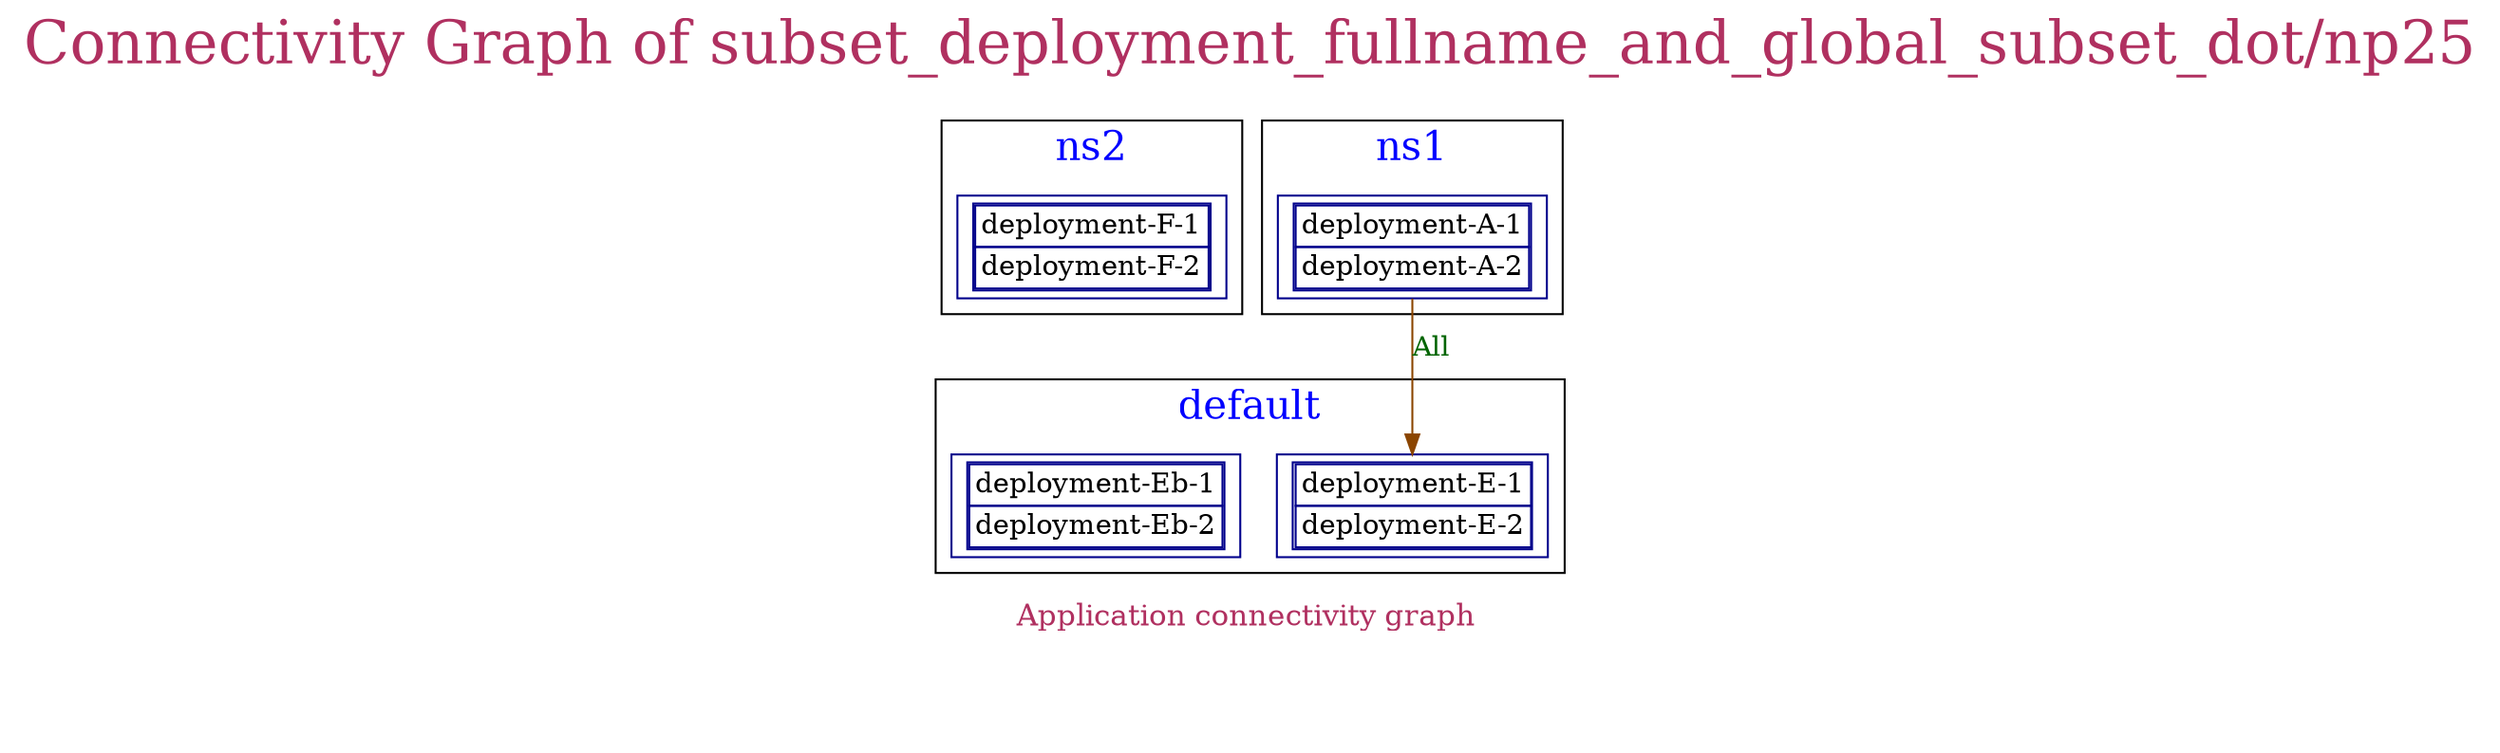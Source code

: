 // The Connectivity Graph of subset_deployment_fullname_and_global_subset_dot/np25
digraph {
	label="Connectivity Graph of subset_deployment_fullname_and_global_subset_dot/np25"	labelloc = "t"
	fontsize=30
	fontcolor=maroon
	subgraph cluster_map_explanation {
subgraph cluster_default_namespace{
	label="default"
	fontsize=20
	fontcolor=blue
	tooltip="Namespace"
	"default/deployment-E-1" [label=<<table border="1" cellspacing="0"><tr><td>deployment-E-1</td></tr><tr><td>deployment-E-2</td></tr></table>> shape=box color=blue4 tooltip="A set of workloads having exactly the same connectivity"]
	"default/deployment-Eb-1" [label=<<table border="1" cellspacing="0"><tr><td>deployment-Eb-1</td></tr><tr><td>deployment-Eb-2</td></tr></table>> shape=box color=blue4 tooltip="A set of workloads having exactly the same connectivity"]
}
subgraph cluster_ns1_namespace{
	label="ns1"
	fontsize=20
	fontcolor=blue
	tooltip="Namespace"
	"ns1/deployment-A-1" [label=<<table border="1" cellspacing="0"><tr><td>deployment-A-1</td></tr><tr><td>deployment-A-2</td></tr></table>> shape=box color=blue4 tooltip="A set of workloads having exactly the same connectivity"]
}
subgraph cluster_ns2_namespace{
	label="ns2"
	fontsize=20
	fontcolor=blue
	tooltip="Namespace"
	"ns2/deployment-F-1" [label=<<table border="1" cellspacing="0"><tr><td>deployment-F-1</td></tr><tr><td>deployment-F-2</td></tr></table>> shape=box color=blue4 tooltip="A set of workloads having exactly the same connectivity"]
}
	"ns1/deployment-A-1" -> "default/deployment-E-1"[label="All" labeltooltip="All" color=darkorange4 fontcolor=darkgreen dir=both arrowhead=normal arrowtail=none]
	color=white
	label=<<table border="0" cellspacing="0"><tr><td align="text" >Application connectivity graph <br align="left" /></td></tr><tr><td align="text" >  <br align="left" /></td></tr><tr><td align="text" >  <br align="left" /></td></tr></table>>
	labelloc = "b"
	fontsize=15
	fontcolor=maroon
	}
}
